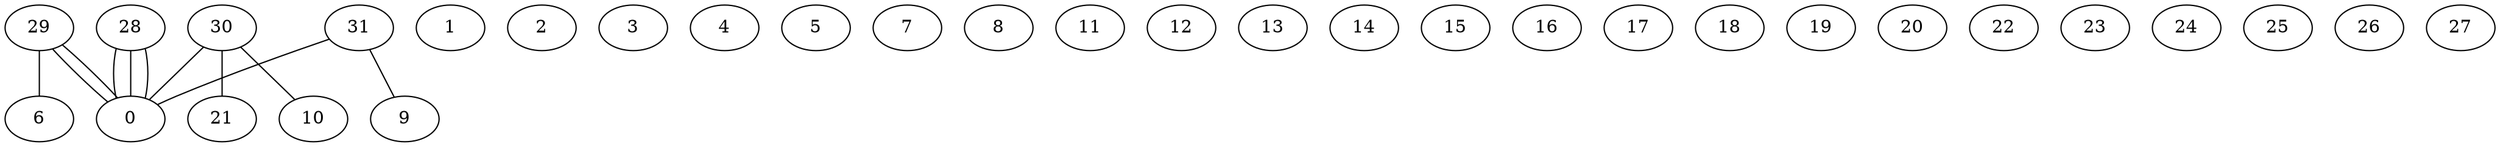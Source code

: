 graph G {
0;
1;
2;
3;
4;
5;
6;
7;
8;
9;
10;
11;
12;
13;
14;
15;
16;
17;
18;
19;
20;
21;
22;
23;
24;
25;
26;
27;
28;
29;
30;
31;
31--0 ;
31--9 ;
30--21 ;
30--10 ;
30--0 ;
29--6 ;
29--0 ;
29--0 ;
28--0 ;
28--0 ;
28--0 ;
}
